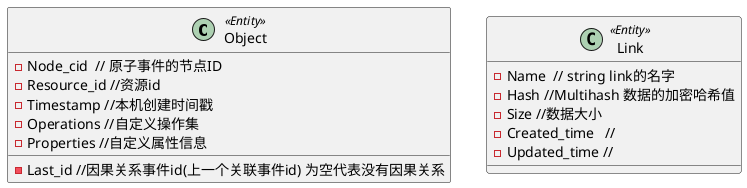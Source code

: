 @startuml

class Object <<Entity>> {
    - Node_cid  // 原子事件的节点ID
    - Resource_id //资源id
    - Timestamp //本机创建时间戳
    - Last_id //因果关系事件id(上一个关联事件id) 为空代表没有因果关系
    - Operations //自定义操作集
    - Properties //自定义属性信息
}

class Link <<Entity>> {
    - Name  // string link的名字
    - Hash //Multihash 数据的加密哈希值
    - Size //数据大小
    - Created_time   //
    - Updated_time //
}

' p2pdb_log --> p2pdb_log_event
@enduml
